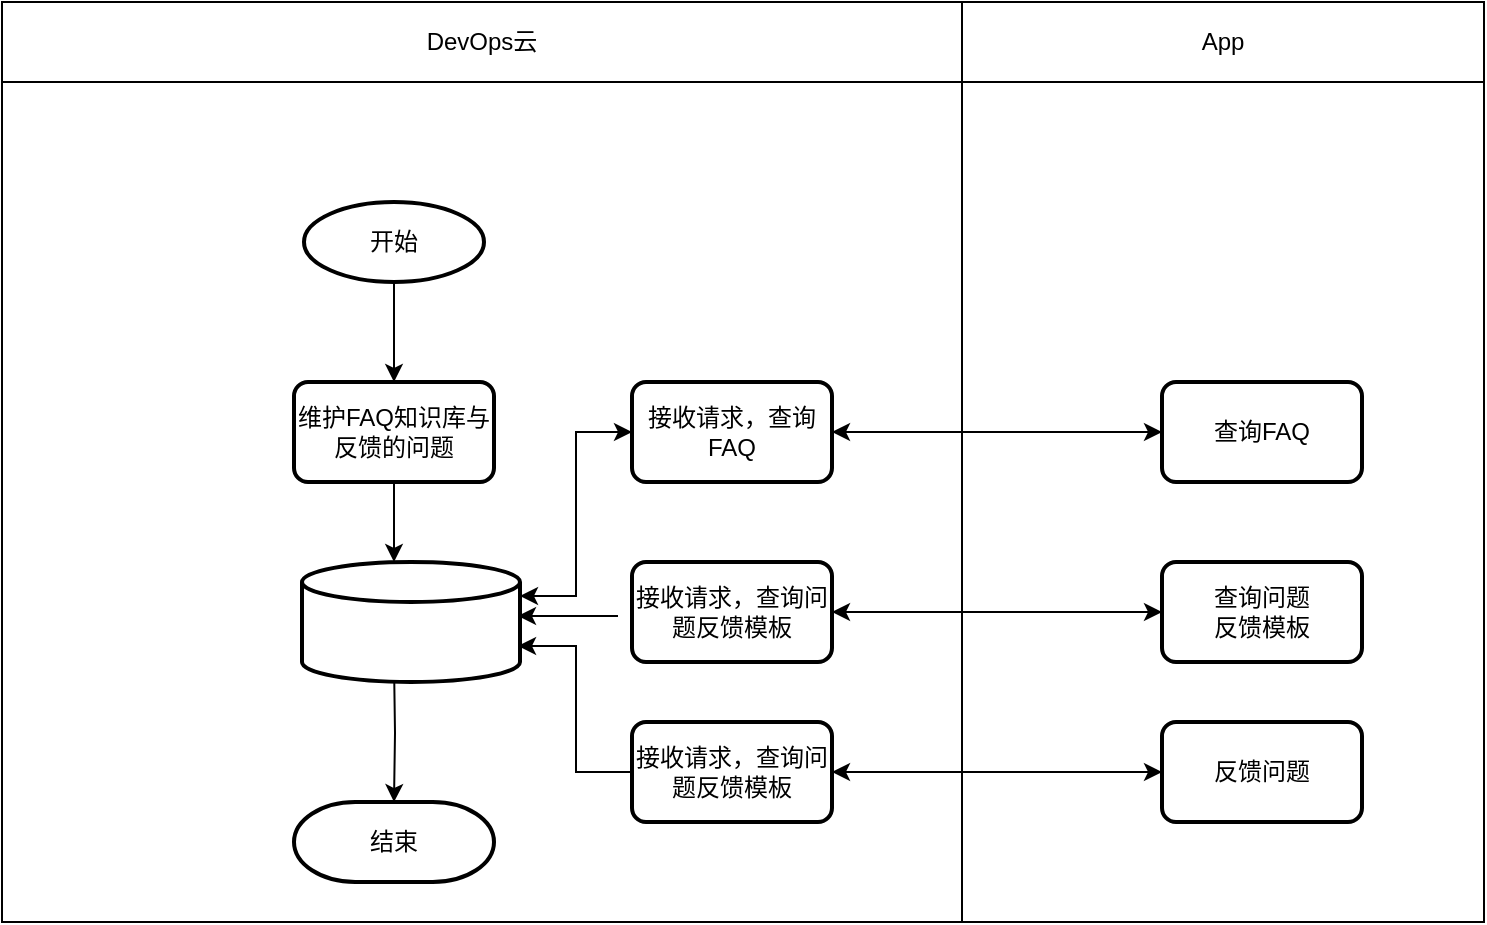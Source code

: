 <mxfile version="24.0.7" type="github">
  <diagram name="第 1 页" id="Vf4zEeg3gPnlkFFySdvX">
    <mxGraphModel dx="906" dy="613" grid="1" gridSize="10" guides="1" tooltips="1" connect="1" arrows="1" fold="1" page="1" pageScale="1" pageWidth="827" pageHeight="1169" math="0" shadow="0">
      <root>
        <mxCell id="0" />
        <mxCell id="1" parent="0" />
        <mxCell id="HGWVsGoKHaOymZBXeWyw-36" value="" style="rounded=0;whiteSpace=wrap;html=1;" vertex="1" parent="1">
          <mxGeometry x="480" y="80" width="261" height="420" as="geometry" />
        </mxCell>
        <mxCell id="HGWVsGoKHaOymZBXeWyw-35" value="" style="rounded=0;whiteSpace=wrap;html=1;" vertex="1" parent="1">
          <mxGeometry y="80" width="480" height="420" as="geometry" />
        </mxCell>
        <mxCell id="HGWVsGoKHaOymZBXeWyw-1" value="DevOps云" style="rounded=0;whiteSpace=wrap;html=1;" vertex="1" parent="1">
          <mxGeometry y="40" width="480" height="40" as="geometry" />
        </mxCell>
        <mxCell id="HGWVsGoKHaOymZBXeWyw-11" style="edgeStyle=orthogonalEdgeStyle;rounded=0;orthogonalLoop=1;jettySize=auto;html=1;exitX=0.5;exitY=1;exitDx=0;exitDy=0;exitPerimeter=0;entryX=0.5;entryY=0;entryDx=0;entryDy=0;" edge="1" parent="1" source="HGWVsGoKHaOymZBXeWyw-2" target="HGWVsGoKHaOymZBXeWyw-7">
          <mxGeometry relative="1" as="geometry" />
        </mxCell>
        <mxCell id="HGWVsGoKHaOymZBXeWyw-2" value="开始" style="strokeWidth=2;html=1;shape=mxgraph.flowchart.start_1;whiteSpace=wrap;" vertex="1" parent="1">
          <mxGeometry x="151" y="140" width="90" height="40" as="geometry" />
        </mxCell>
        <mxCell id="HGWVsGoKHaOymZBXeWyw-4" value="App" style="rounded=0;whiteSpace=wrap;html=1;" vertex="1" parent="1">
          <mxGeometry x="480" y="40" width="261" height="40" as="geometry" />
        </mxCell>
        <mxCell id="HGWVsGoKHaOymZBXeWyw-7" value="维护FAQ知识库与反馈的问题" style="rounded=1;whiteSpace=wrap;html=1;absoluteArcSize=1;arcSize=14;strokeWidth=2;" vertex="1" parent="1">
          <mxGeometry x="146" y="230" width="100" height="50" as="geometry" />
        </mxCell>
        <mxCell id="HGWVsGoKHaOymZBXeWyw-12" style="edgeStyle=orthogonalEdgeStyle;rounded=0;orthogonalLoop=1;jettySize=auto;html=1;exitX=0.5;exitY=1;exitDx=0;exitDy=0;entryX=0.5;entryY=0;entryDx=0;entryDy=0;entryPerimeter=0;" edge="1" parent="1" source="HGWVsGoKHaOymZBXeWyw-7">
          <mxGeometry relative="1" as="geometry">
            <mxPoint x="196" y="320" as="targetPoint" />
          </mxGeometry>
        </mxCell>
        <mxCell id="HGWVsGoKHaOymZBXeWyw-17" style="edgeStyle=orthogonalEdgeStyle;rounded=0;orthogonalLoop=1;jettySize=auto;html=1;exitX=0;exitY=0.5;exitDx=0;exitDy=0;entryX=1;entryY=0.5;entryDx=0;entryDy=0;startArrow=classic;startFill=1;" edge="1" parent="1" source="HGWVsGoKHaOymZBXeWyw-13" target="HGWVsGoKHaOymZBXeWyw-16">
          <mxGeometry relative="1" as="geometry" />
        </mxCell>
        <mxCell id="HGWVsGoKHaOymZBXeWyw-13" value="查询FAQ" style="rounded=1;whiteSpace=wrap;html=1;absoluteArcSize=1;arcSize=14;strokeWidth=2;" vertex="1" parent="1">
          <mxGeometry x="580" y="230" width="100" height="50" as="geometry" />
        </mxCell>
        <mxCell id="HGWVsGoKHaOymZBXeWyw-14" value="结束" style="strokeWidth=2;html=1;shape=mxgraph.flowchart.terminator;whiteSpace=wrap;" vertex="1" parent="1">
          <mxGeometry x="146" y="440" width="100" height="40" as="geometry" />
        </mxCell>
        <mxCell id="HGWVsGoKHaOymZBXeWyw-15" style="edgeStyle=orthogonalEdgeStyle;rounded=0;orthogonalLoop=1;jettySize=auto;html=1;exitX=0.5;exitY=1;exitDx=0;exitDy=0;exitPerimeter=0;entryX=0.5;entryY=0;entryDx=0;entryDy=0;entryPerimeter=0;" edge="1" parent="1" target="HGWVsGoKHaOymZBXeWyw-14">
          <mxGeometry relative="1" as="geometry">
            <mxPoint x="196" y="370" as="sourcePoint" />
          </mxGeometry>
        </mxCell>
        <mxCell id="HGWVsGoKHaOymZBXeWyw-16" value="接收请求，查询FAQ" style="rounded=1;whiteSpace=wrap;html=1;absoluteArcSize=1;arcSize=14;strokeWidth=2;" vertex="1" parent="1">
          <mxGeometry x="315" y="230" width="100" height="50" as="geometry" />
        </mxCell>
        <mxCell id="HGWVsGoKHaOymZBXeWyw-24" style="edgeStyle=orthogonalEdgeStyle;rounded=0;orthogonalLoop=1;jettySize=auto;html=1;exitX=0;exitY=0.5;exitDx=0;exitDy=0;entryX=1;entryY=0.5;entryDx=0;entryDy=0;startArrow=classic;startFill=1;" edge="1" parent="1" source="HGWVsGoKHaOymZBXeWyw-20" target="HGWVsGoKHaOymZBXeWyw-23">
          <mxGeometry relative="1" as="geometry" />
        </mxCell>
        <mxCell id="HGWVsGoKHaOymZBXeWyw-20" value="查询问题&lt;div&gt;反馈模板&lt;/div&gt;" style="rounded=1;whiteSpace=wrap;html=1;absoluteArcSize=1;arcSize=14;strokeWidth=2;" vertex="1" parent="1">
          <mxGeometry x="580" y="320" width="100" height="50" as="geometry" />
        </mxCell>
        <mxCell id="HGWVsGoKHaOymZBXeWyw-21" value="" style="strokeWidth=2;html=1;shape=mxgraph.flowchart.database;whiteSpace=wrap;" vertex="1" parent="1">
          <mxGeometry x="150" y="320" width="109" height="60" as="geometry" />
        </mxCell>
        <mxCell id="HGWVsGoKHaOymZBXeWyw-22" style="edgeStyle=orthogonalEdgeStyle;rounded=0;orthogonalLoop=1;jettySize=auto;html=1;exitX=0;exitY=0.5;exitDx=0;exitDy=0;entryX=1;entryY=0.283;entryDx=0;entryDy=0;entryPerimeter=0;startArrow=classic;startFill=1;" edge="1" parent="1" source="HGWVsGoKHaOymZBXeWyw-16" target="HGWVsGoKHaOymZBXeWyw-21">
          <mxGeometry relative="1" as="geometry" />
        </mxCell>
        <mxCell id="HGWVsGoKHaOymZBXeWyw-26" style="edgeStyle=orthogonalEdgeStyle;rounded=0;orthogonalLoop=1;jettySize=auto;html=1;exitX=0;exitY=0.5;exitDx=0;exitDy=0;" edge="1" parent="1">
          <mxGeometry relative="1" as="geometry">
            <mxPoint x="258" y="347" as="targetPoint" />
            <mxPoint x="308" y="347" as="sourcePoint" />
          </mxGeometry>
        </mxCell>
        <mxCell id="HGWVsGoKHaOymZBXeWyw-23" value="接收请求，查询问题反馈模板" style="rounded=1;whiteSpace=wrap;html=1;absoluteArcSize=1;arcSize=14;strokeWidth=2;" vertex="1" parent="1">
          <mxGeometry x="315" y="320" width="100" height="50" as="geometry" />
        </mxCell>
        <mxCell id="HGWVsGoKHaOymZBXeWyw-32" style="edgeStyle=orthogonalEdgeStyle;rounded=0;orthogonalLoop=1;jettySize=auto;html=1;exitX=0;exitY=0.5;exitDx=0;exitDy=0;entryX=1;entryY=0.5;entryDx=0;entryDy=0;startArrow=classic;startFill=1;" edge="1" parent="1" source="HGWVsGoKHaOymZBXeWyw-27" target="HGWVsGoKHaOymZBXeWyw-28">
          <mxGeometry relative="1" as="geometry" />
        </mxCell>
        <mxCell id="HGWVsGoKHaOymZBXeWyw-27" value="反馈问题" style="rounded=1;whiteSpace=wrap;html=1;absoluteArcSize=1;arcSize=14;strokeWidth=2;" vertex="1" parent="1">
          <mxGeometry x="580" y="400" width="100" height="50" as="geometry" />
        </mxCell>
        <mxCell id="HGWVsGoKHaOymZBXeWyw-28" value="接收请求，查询问题反馈模板" style="rounded=1;whiteSpace=wrap;html=1;absoluteArcSize=1;arcSize=14;strokeWidth=2;" vertex="1" parent="1">
          <mxGeometry x="315" y="400" width="100" height="50" as="geometry" />
        </mxCell>
        <mxCell id="HGWVsGoKHaOymZBXeWyw-34" style="edgeStyle=orthogonalEdgeStyle;rounded=0;orthogonalLoop=1;jettySize=auto;html=1;exitX=0;exitY=0.5;exitDx=0;exitDy=0;entryX=0.991;entryY=0.7;entryDx=0;entryDy=0;entryPerimeter=0;" edge="1" parent="1" source="HGWVsGoKHaOymZBXeWyw-28" target="HGWVsGoKHaOymZBXeWyw-21">
          <mxGeometry relative="1" as="geometry">
            <Array as="points">
              <mxPoint x="287" y="425" />
              <mxPoint x="287" y="362" />
            </Array>
          </mxGeometry>
        </mxCell>
      </root>
    </mxGraphModel>
  </diagram>
</mxfile>
